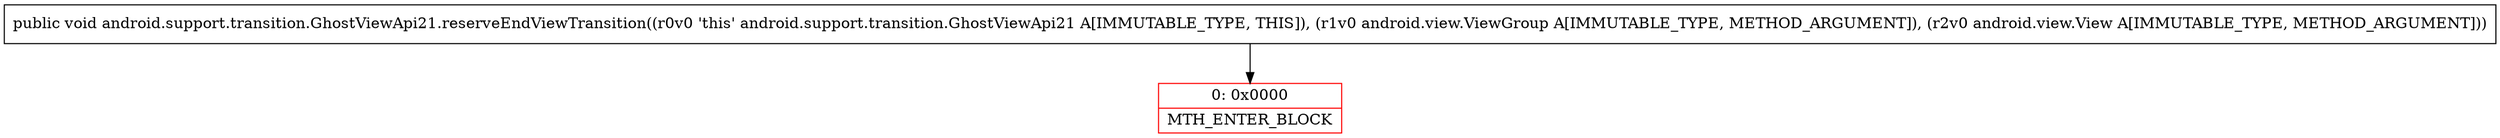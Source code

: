 digraph "CFG forandroid.support.transition.GhostViewApi21.reserveEndViewTransition(Landroid\/view\/ViewGroup;Landroid\/view\/View;)V" {
subgraph cluster_Region_1819056080 {
label = "R(0)";
node [shape=record,color=blue];
}
Node_0 [shape=record,color=red,label="{0\:\ 0x0000|MTH_ENTER_BLOCK\l}"];
MethodNode[shape=record,label="{public void android.support.transition.GhostViewApi21.reserveEndViewTransition((r0v0 'this' android.support.transition.GhostViewApi21 A[IMMUTABLE_TYPE, THIS]), (r1v0 android.view.ViewGroup A[IMMUTABLE_TYPE, METHOD_ARGUMENT]), (r2v0 android.view.View A[IMMUTABLE_TYPE, METHOD_ARGUMENT])) }"];
MethodNode -> Node_0;
}

